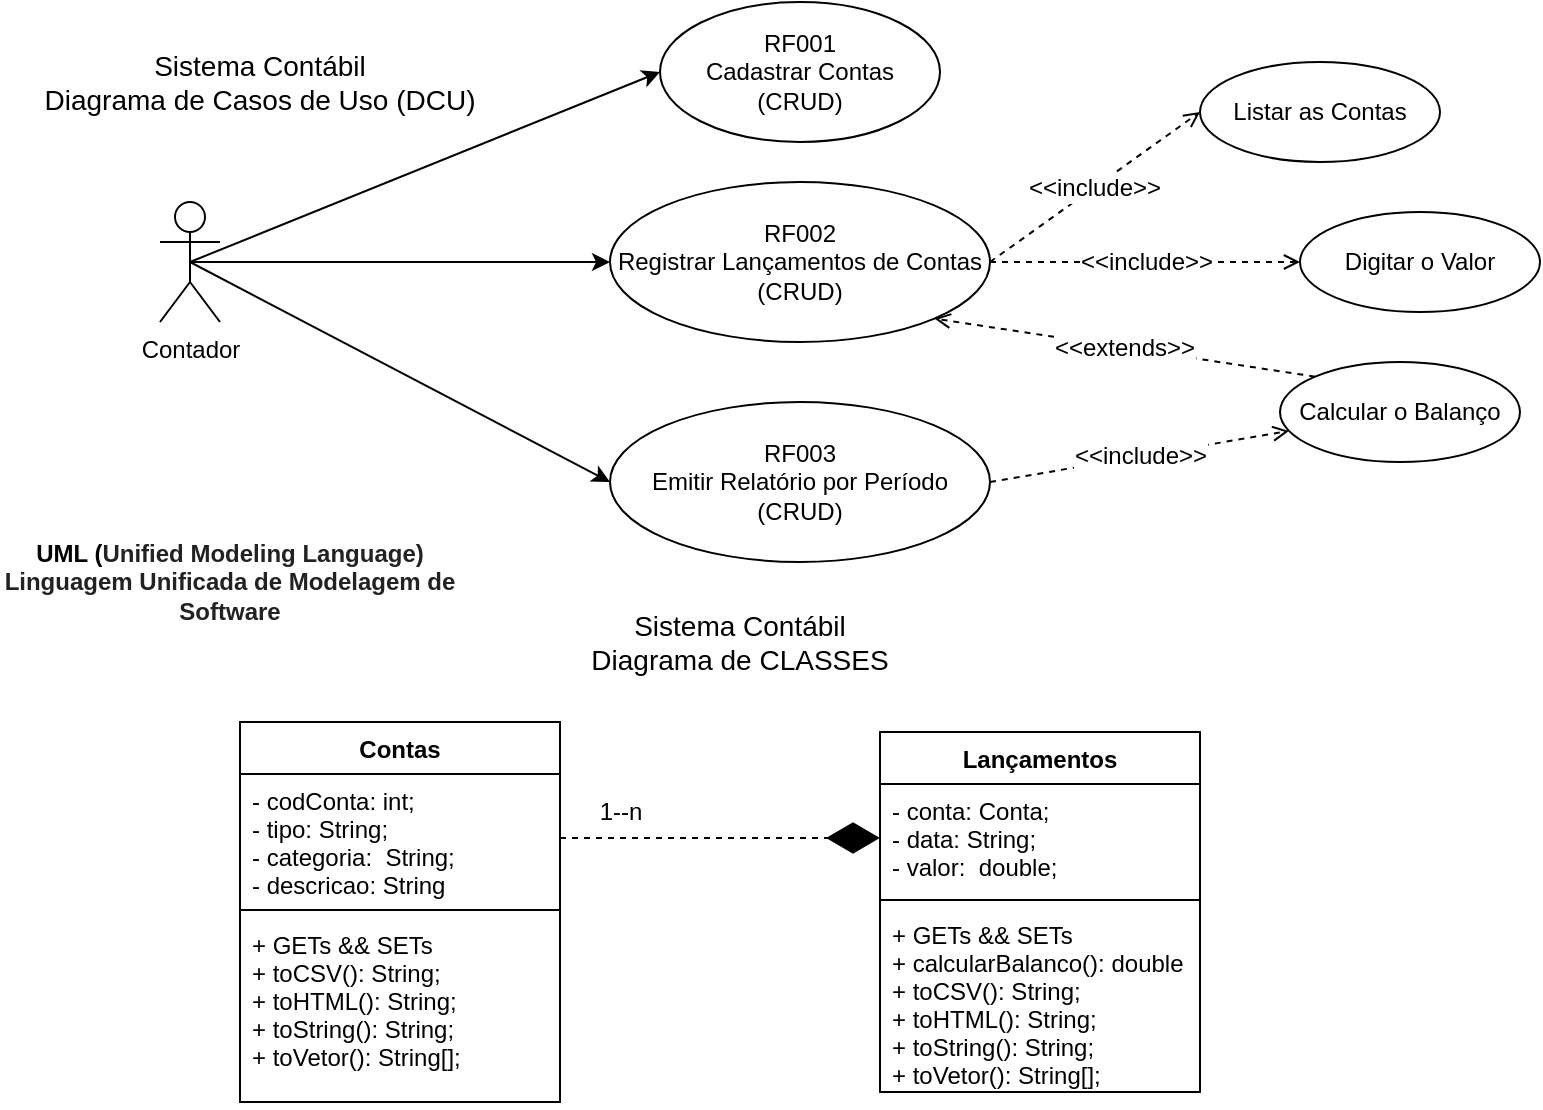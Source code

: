 <mxfile version="13.5.9" type="device"><diagram id="nl8Mfb_YzMpicMV9AHJn" name="Page-1"><mxGraphModel dx="1021" dy="529" grid="1" gridSize="10" guides="1" tooltips="1" connect="1" arrows="1" fold="1" page="1" pageScale="1" pageWidth="827" pageHeight="1169" math="0" shadow="0"><root><mxCell id="0"/><mxCell id="1" parent="0"/><mxCell id="ft-fTS0CKnuqMV_DOY0M-9" style="edgeStyle=none;rounded=0;orthogonalLoop=1;jettySize=auto;html=1;exitX=0.5;exitY=0.5;exitDx=0;exitDy=0;exitPerimeter=0;entryX=0;entryY=0.5;entryDx=0;entryDy=0;fontSize=14;" parent="1" source="ft-fTS0CKnuqMV_DOY0M-1" target="ft-fTS0CKnuqMV_DOY0M-4" edge="1"><mxGeometry relative="1" as="geometry"/></mxCell><mxCell id="ft-fTS0CKnuqMV_DOY0M-10" style="edgeStyle=none;rounded=0;orthogonalLoop=1;jettySize=auto;html=1;exitX=0.5;exitY=0.5;exitDx=0;exitDy=0;exitPerimeter=0;entryX=0;entryY=0.5;entryDx=0;entryDy=0;fontSize=14;" parent="1" source="ft-fTS0CKnuqMV_DOY0M-1" target="ft-fTS0CKnuqMV_DOY0M-5" edge="1"><mxGeometry relative="1" as="geometry"/></mxCell><mxCell id="ft-fTS0CKnuqMV_DOY0M-12" style="edgeStyle=none;rounded=0;orthogonalLoop=1;jettySize=auto;html=1;exitX=0.5;exitY=0.5;exitDx=0;exitDy=0;exitPerimeter=0;entryX=0;entryY=0.5;entryDx=0;entryDy=0;fontSize=14;" parent="1" source="ft-fTS0CKnuqMV_DOY0M-1" target="ft-fTS0CKnuqMV_DOY0M-11" edge="1"><mxGeometry relative="1" as="geometry"/></mxCell><mxCell id="ft-fTS0CKnuqMV_DOY0M-1" value="Contador" style="shape=umlActor;verticalLabelPosition=bottom;verticalAlign=top;html=1;" parent="1" vertex="1"><mxGeometry x="90" y="110" width="30" height="60" as="geometry"/></mxCell><mxCell id="ft-fTS0CKnuqMV_DOY0M-2" value="Sistema Contábil&lt;br style=&quot;font-size: 14px;&quot;&gt;Diagrama de Casos de Uso (DCU)" style="text;html=1;strokeColor=none;fillColor=none;align=center;verticalAlign=middle;whiteSpace=wrap;rounded=0;fontSize=14;" parent="1" vertex="1"><mxGeometry x="10" y="10" width="260" height="80" as="geometry"/></mxCell><mxCell id="ft-fTS0CKnuqMV_DOY0M-4" value="RF001&lt;br style=&quot;font-size: 12px;&quot;&gt;Cadastrar Contas&lt;br style=&quot;font-size: 12px;&quot;&gt;(CRUD)" style="ellipse;whiteSpace=wrap;html=1;fontSize=12;" parent="1" vertex="1"><mxGeometry x="340" y="10" width="140" height="70" as="geometry"/></mxCell><mxCell id="ft-fTS0CKnuqMV_DOY0M-13" value="&amp;lt;&amp;lt;include&amp;gt;&amp;gt;" style="edgeStyle=none;rounded=0;orthogonalLoop=1;jettySize=auto;html=1;exitX=1;exitY=0.5;exitDx=0;exitDy=0;entryX=0;entryY=0.5;entryDx=0;entryDy=0;fontSize=12;dashed=1;endArrow=open;endFill=0;" parent="1" source="ft-fTS0CKnuqMV_DOY0M-5" target="ft-fTS0CKnuqMV_DOY0M-6" edge="1"><mxGeometry relative="1" as="geometry"/></mxCell><mxCell id="ft-fTS0CKnuqMV_DOY0M-14" value="&amp;lt;&amp;lt;include&amp;gt;&amp;gt;" style="edgeStyle=none;rounded=0;orthogonalLoop=1;jettySize=auto;html=1;exitX=1;exitY=0.5;exitDx=0;exitDy=0;dashed=1;endArrow=open;endFill=0;fontSize=12;" parent="1" source="ft-fTS0CKnuqMV_DOY0M-5" target="ft-fTS0CKnuqMV_DOY0M-7" edge="1"><mxGeometry relative="1" as="geometry"/></mxCell><mxCell id="ft-fTS0CKnuqMV_DOY0M-5" value="RF002&lt;br style=&quot;font-size: 12px;&quot;&gt;Registrar Lançamentos de Contas&lt;br style=&quot;font-size: 12px;&quot;&gt;(CRUD)" style="ellipse;whiteSpace=wrap;html=1;fontSize=12;" parent="1" vertex="1"><mxGeometry x="315" y="100" width="190" height="80" as="geometry"/></mxCell><mxCell id="ft-fTS0CKnuqMV_DOY0M-6" value="Listar as Contas" style="ellipse;whiteSpace=wrap;html=1;fontSize=12;" parent="1" vertex="1"><mxGeometry x="610" y="40" width="120" height="50" as="geometry"/></mxCell><mxCell id="ft-fTS0CKnuqMV_DOY0M-7" value="Digitar o Valor" style="ellipse;whiteSpace=wrap;html=1;fontSize=12;" parent="1" vertex="1"><mxGeometry x="660" y="115" width="120" height="50" as="geometry"/></mxCell><mxCell id="ft-fTS0CKnuqMV_DOY0M-15" value="&amp;lt;&amp;lt;extends&amp;gt;&amp;gt;" style="edgeStyle=none;rounded=0;orthogonalLoop=1;jettySize=auto;html=1;exitX=0;exitY=0;exitDx=0;exitDy=0;entryX=1;entryY=1;entryDx=0;entryDy=0;dashed=1;endArrow=open;endFill=0;fontSize=12;" parent="1" source="ft-fTS0CKnuqMV_DOY0M-8" target="ft-fTS0CKnuqMV_DOY0M-5" edge="1"><mxGeometry relative="1" as="geometry"/></mxCell><mxCell id="ft-fTS0CKnuqMV_DOY0M-8" value="Calcular o Balanço" style="ellipse;whiteSpace=wrap;html=1;fontSize=12;" parent="1" vertex="1"><mxGeometry x="650" y="190" width="120" height="50" as="geometry"/></mxCell><mxCell id="ft-fTS0CKnuqMV_DOY0M-16" value="&amp;lt;&amp;lt;include&amp;gt;&amp;gt;" style="edgeStyle=none;rounded=0;orthogonalLoop=1;jettySize=auto;html=1;exitX=1;exitY=0.5;exitDx=0;exitDy=0;dashed=1;endArrow=open;endFill=0;fontSize=12;" parent="1" source="ft-fTS0CKnuqMV_DOY0M-11" target="ft-fTS0CKnuqMV_DOY0M-8" edge="1"><mxGeometry relative="1" as="geometry"/></mxCell><mxCell id="ft-fTS0CKnuqMV_DOY0M-11" value="RF003&lt;br style=&quot;font-size: 12px;&quot;&gt;Emitir Relatório por Período&lt;br style=&quot;font-size: 12px;&quot;&gt;(CRUD)" style="ellipse;whiteSpace=wrap;html=1;fontSize=12;" parent="1" vertex="1"><mxGeometry x="315" y="210" width="190" height="80" as="geometry"/></mxCell><mxCell id="ft-fTS0CKnuqMV_DOY0M-17" value="Sistema Contábil&lt;br style=&quot;font-size: 14px&quot;&gt;Diagrama de CLASSES" style="text;html=1;strokeColor=none;fillColor=none;align=center;verticalAlign=middle;whiteSpace=wrap;rounded=0;fontSize=14;" parent="1" vertex="1"><mxGeometry x="250" y="290" width="260" height="80" as="geometry"/></mxCell><mxCell id="ft-fTS0CKnuqMV_DOY0M-18" value="UML (&lt;span style=&quot;color: rgb(34, 34, 34); font-family: arial, sans-serif; font-size: 12px; text-align: left; background-color: rgb(255, 255, 255);&quot;&gt;Unified Modeling Language)&lt;br style=&quot;font-size: 12px;&quot;&gt;Linguagem Unificada de Modelagem de Software&lt;br style=&quot;font-size: 12px;&quot;&gt;&lt;/span&gt;" style="text;html=1;strokeColor=none;fillColor=none;align=center;verticalAlign=middle;whiteSpace=wrap;rounded=0;fontSize=12;fontStyle=1" parent="1" vertex="1"><mxGeometry x="10" y="270" width="230" height="60" as="geometry"/></mxCell><mxCell id="ft-fTS0CKnuqMV_DOY0M-27" value="1--n" style="endArrow=diamondThin;endFill=1;endSize=24;html=1;dashed=1;fontSize=12;exitX=1;exitY=0.5;exitDx=0;exitDy=0;" parent="1" source="ft-fTS0CKnuqMV_DOY0M-20" target="ft-fTS0CKnuqMV_DOY0M-24" edge="1"><mxGeometry x="-0.625" y="13" width="160" relative="1" as="geometry"><mxPoint x="310" y="405" as="sourcePoint"/><mxPoint x="470" y="405" as="targetPoint"/><mxPoint as="offset"/></mxGeometry></mxCell><mxCell id="ft-fTS0CKnuqMV_DOY0M-23" value="Lançamentos" style="swimlane;fontStyle=1;align=center;verticalAlign=top;childLayout=stackLayout;horizontal=1;startSize=26;horizontalStack=0;resizeParent=1;resizeParentMax=0;resizeLast=0;collapsible=1;marginBottom=0;fontSize=12;" parent="1" vertex="1"><mxGeometry x="450" y="375" width="160" height="180" as="geometry"/></mxCell><mxCell id="ft-fTS0CKnuqMV_DOY0M-24" value="- conta: Conta;&#10;- data: String;&#10;- valor:  double;" style="text;strokeColor=none;fillColor=none;align=left;verticalAlign=top;spacingLeft=4;spacingRight=4;overflow=hidden;rotatable=0;points=[[0,0.5],[1,0.5]];portConstraint=eastwest;" parent="ft-fTS0CKnuqMV_DOY0M-23" vertex="1"><mxGeometry y="26" width="160" height="54" as="geometry"/></mxCell><mxCell id="ft-fTS0CKnuqMV_DOY0M-25" value="" style="line;strokeWidth=1;fillColor=none;align=left;verticalAlign=middle;spacingTop=-1;spacingLeft=3;spacingRight=3;rotatable=0;labelPosition=right;points=[];portConstraint=eastwest;" parent="ft-fTS0CKnuqMV_DOY0M-23" vertex="1"><mxGeometry y="80" width="160" height="8" as="geometry"/></mxCell><mxCell id="ft-fTS0CKnuqMV_DOY0M-26" value="+ GETs &amp;&amp; SETs&#10;+ calcularBalanco(): double&#10;+ toCSV(): String;&#10;+ toHTML(): String;&#10;+ toString(): String;&#10;+ toVetor(): String[];" style="text;strokeColor=none;fillColor=none;align=left;verticalAlign=top;spacingLeft=4;spacingRight=4;overflow=hidden;rotatable=0;points=[[0,0.5],[1,0.5]];portConstraint=eastwest;" parent="ft-fTS0CKnuqMV_DOY0M-23" vertex="1"><mxGeometry y="88" width="160" height="92" as="geometry"/></mxCell><mxCell id="ft-fTS0CKnuqMV_DOY0M-19" value="Contas" style="swimlane;fontStyle=1;align=center;verticalAlign=top;childLayout=stackLayout;horizontal=1;startSize=26;horizontalStack=0;resizeParent=1;resizeParentMax=0;resizeLast=0;collapsible=1;marginBottom=0;fontSize=12;" parent="1" vertex="1"><mxGeometry x="130" y="370" width="160" height="190" as="geometry"/></mxCell><mxCell id="ft-fTS0CKnuqMV_DOY0M-20" value="- codConta: int;&#10;- tipo: String;&#10;- categoria:  String;&#10;- descricao: String" style="text;strokeColor=none;fillColor=none;align=left;verticalAlign=top;spacingLeft=4;spacingRight=4;overflow=hidden;rotatable=0;points=[[0,0.5],[1,0.5]];portConstraint=eastwest;" parent="ft-fTS0CKnuqMV_DOY0M-19" vertex="1"><mxGeometry y="26" width="160" height="64" as="geometry"/></mxCell><mxCell id="ft-fTS0CKnuqMV_DOY0M-21" value="" style="line;strokeWidth=1;fillColor=none;align=left;verticalAlign=middle;spacingTop=-1;spacingLeft=3;spacingRight=3;rotatable=0;labelPosition=right;points=[];portConstraint=eastwest;" parent="ft-fTS0CKnuqMV_DOY0M-19" vertex="1"><mxGeometry y="90" width="160" height="8" as="geometry"/></mxCell><mxCell id="ft-fTS0CKnuqMV_DOY0M-22" value="+ GETs &amp;&amp; SETs&#10;+ toCSV(): String;&#10;+ toHTML(): String;&#10;+ toString(): String;&#10;+ toVetor(): String[];" style="text;strokeColor=none;fillColor=none;align=left;verticalAlign=top;spacingLeft=4;spacingRight=4;overflow=hidden;rotatable=0;points=[[0,0.5],[1,0.5]];portConstraint=eastwest;" parent="ft-fTS0CKnuqMV_DOY0M-19" vertex="1"><mxGeometry y="98" width="160" height="92" as="geometry"/></mxCell></root></mxGraphModel></diagram></mxfile>